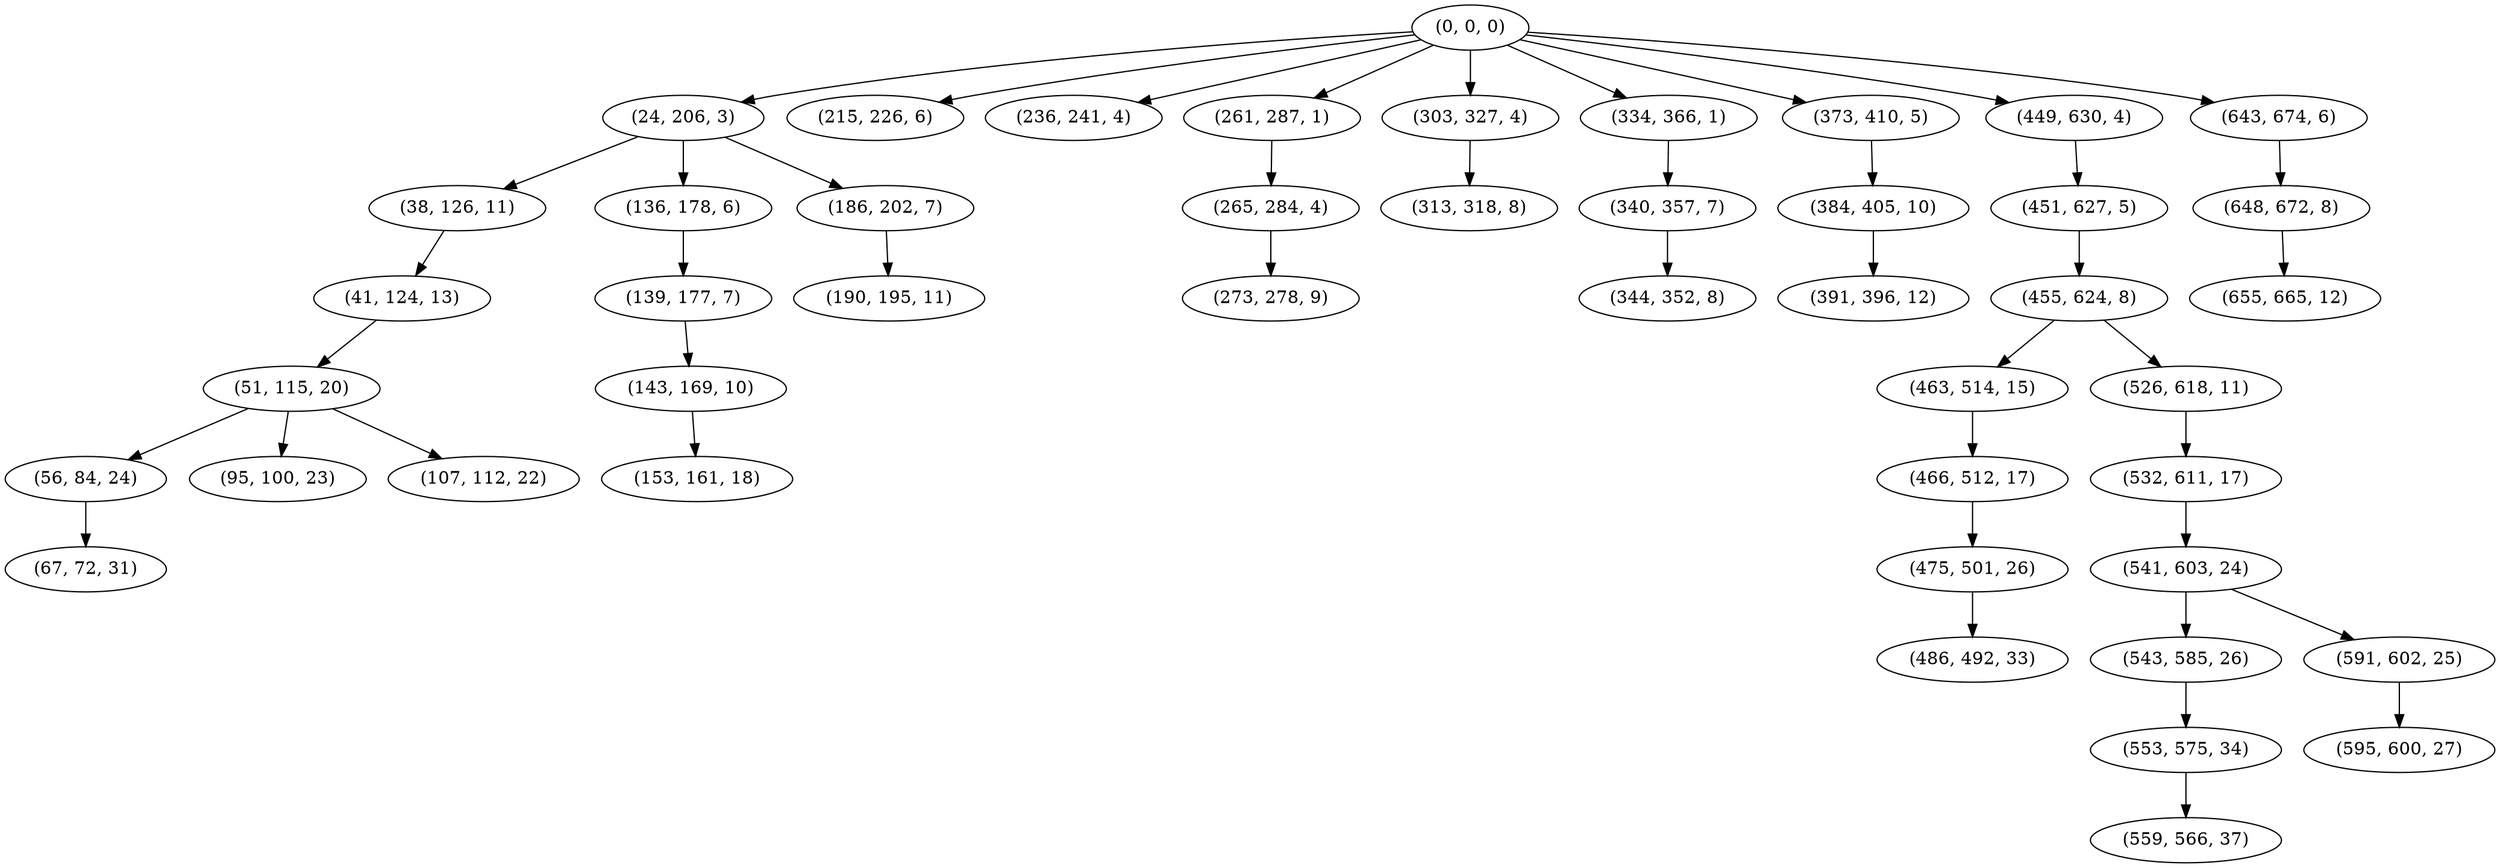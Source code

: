 digraph tree {
    "(0, 0, 0)";
    "(24, 206, 3)";
    "(38, 126, 11)";
    "(41, 124, 13)";
    "(51, 115, 20)";
    "(56, 84, 24)";
    "(67, 72, 31)";
    "(95, 100, 23)";
    "(107, 112, 22)";
    "(136, 178, 6)";
    "(139, 177, 7)";
    "(143, 169, 10)";
    "(153, 161, 18)";
    "(186, 202, 7)";
    "(190, 195, 11)";
    "(215, 226, 6)";
    "(236, 241, 4)";
    "(261, 287, 1)";
    "(265, 284, 4)";
    "(273, 278, 9)";
    "(303, 327, 4)";
    "(313, 318, 8)";
    "(334, 366, 1)";
    "(340, 357, 7)";
    "(344, 352, 8)";
    "(373, 410, 5)";
    "(384, 405, 10)";
    "(391, 396, 12)";
    "(449, 630, 4)";
    "(451, 627, 5)";
    "(455, 624, 8)";
    "(463, 514, 15)";
    "(466, 512, 17)";
    "(475, 501, 26)";
    "(486, 492, 33)";
    "(526, 618, 11)";
    "(532, 611, 17)";
    "(541, 603, 24)";
    "(543, 585, 26)";
    "(553, 575, 34)";
    "(559, 566, 37)";
    "(591, 602, 25)";
    "(595, 600, 27)";
    "(643, 674, 6)";
    "(648, 672, 8)";
    "(655, 665, 12)";
    "(0, 0, 0)" -> "(24, 206, 3)";
    "(0, 0, 0)" -> "(215, 226, 6)";
    "(0, 0, 0)" -> "(236, 241, 4)";
    "(0, 0, 0)" -> "(261, 287, 1)";
    "(0, 0, 0)" -> "(303, 327, 4)";
    "(0, 0, 0)" -> "(334, 366, 1)";
    "(0, 0, 0)" -> "(373, 410, 5)";
    "(0, 0, 0)" -> "(449, 630, 4)";
    "(0, 0, 0)" -> "(643, 674, 6)";
    "(24, 206, 3)" -> "(38, 126, 11)";
    "(24, 206, 3)" -> "(136, 178, 6)";
    "(24, 206, 3)" -> "(186, 202, 7)";
    "(38, 126, 11)" -> "(41, 124, 13)";
    "(41, 124, 13)" -> "(51, 115, 20)";
    "(51, 115, 20)" -> "(56, 84, 24)";
    "(51, 115, 20)" -> "(95, 100, 23)";
    "(51, 115, 20)" -> "(107, 112, 22)";
    "(56, 84, 24)" -> "(67, 72, 31)";
    "(136, 178, 6)" -> "(139, 177, 7)";
    "(139, 177, 7)" -> "(143, 169, 10)";
    "(143, 169, 10)" -> "(153, 161, 18)";
    "(186, 202, 7)" -> "(190, 195, 11)";
    "(261, 287, 1)" -> "(265, 284, 4)";
    "(265, 284, 4)" -> "(273, 278, 9)";
    "(303, 327, 4)" -> "(313, 318, 8)";
    "(334, 366, 1)" -> "(340, 357, 7)";
    "(340, 357, 7)" -> "(344, 352, 8)";
    "(373, 410, 5)" -> "(384, 405, 10)";
    "(384, 405, 10)" -> "(391, 396, 12)";
    "(449, 630, 4)" -> "(451, 627, 5)";
    "(451, 627, 5)" -> "(455, 624, 8)";
    "(455, 624, 8)" -> "(463, 514, 15)";
    "(455, 624, 8)" -> "(526, 618, 11)";
    "(463, 514, 15)" -> "(466, 512, 17)";
    "(466, 512, 17)" -> "(475, 501, 26)";
    "(475, 501, 26)" -> "(486, 492, 33)";
    "(526, 618, 11)" -> "(532, 611, 17)";
    "(532, 611, 17)" -> "(541, 603, 24)";
    "(541, 603, 24)" -> "(543, 585, 26)";
    "(541, 603, 24)" -> "(591, 602, 25)";
    "(543, 585, 26)" -> "(553, 575, 34)";
    "(553, 575, 34)" -> "(559, 566, 37)";
    "(591, 602, 25)" -> "(595, 600, 27)";
    "(643, 674, 6)" -> "(648, 672, 8)";
    "(648, 672, 8)" -> "(655, 665, 12)";
}
